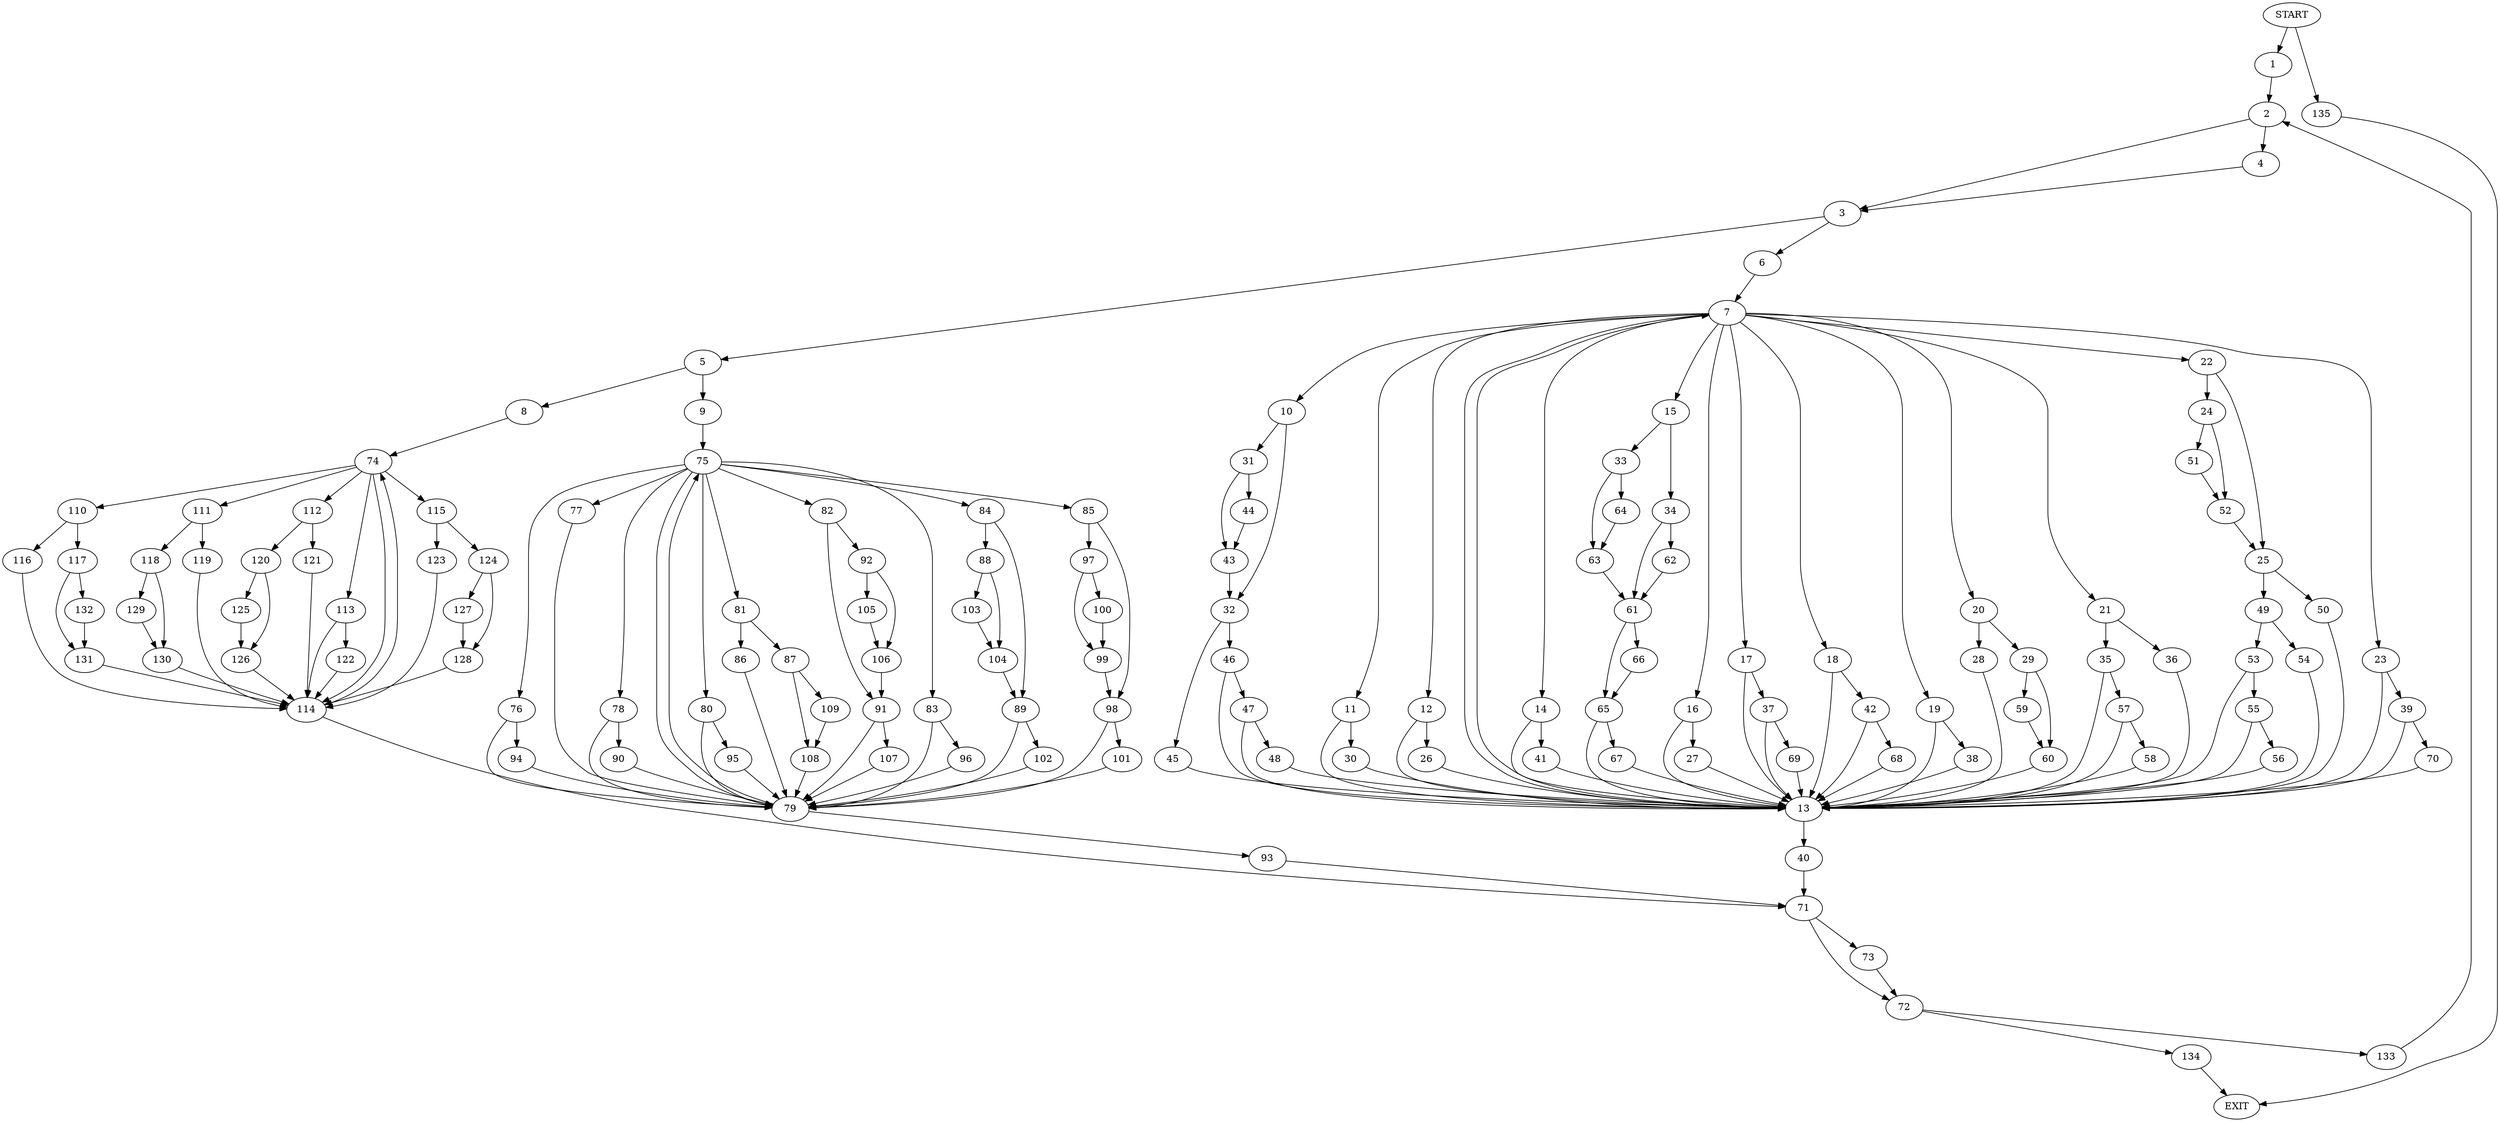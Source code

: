 digraph {
0 [label="START"]
136 [label="EXIT"]
0 -> 1
1 -> 2
2 -> 3
2 -> 4
4 -> 3
3 -> 5
3 -> 6
6 -> 7
5 -> 8
5 -> 9
7 -> 10
7 -> 11
7 -> 12
7 -> 13
7 -> 14
7 -> 15
7 -> 16
7 -> 17
7 -> 18
7 -> 19
7 -> 20
7 -> 21
7 -> 22
7 -> 23
22 -> 24
22 -> 25
12 -> 13
12 -> 26
16 -> 27
16 -> 13
20 -> 28
20 -> 29
11 -> 30
11 -> 13
10 -> 31
10 -> 32
15 -> 33
15 -> 34
21 -> 35
21 -> 36
17 -> 13
17 -> 37
19 -> 38
19 -> 13
23 -> 13
23 -> 39
13 -> 7
13 -> 40
14 -> 41
14 -> 13
18 -> 13
18 -> 42
31 -> 43
31 -> 44
32 -> 45
32 -> 46
44 -> 43
43 -> 32
45 -> 13
46 -> 47
46 -> 13
47 -> 48
47 -> 13
48 -> 13
25 -> 49
25 -> 50
24 -> 51
24 -> 52
52 -> 25
51 -> 52
49 -> 53
49 -> 54
50 -> 13
54 -> 13
53 -> 13
53 -> 55
55 -> 13
55 -> 56
56 -> 13
35 -> 13
35 -> 57
36 -> 13
57 -> 58
57 -> 13
58 -> 13
28 -> 13
29 -> 59
29 -> 60
59 -> 60
60 -> 13
34 -> 61
34 -> 62
33 -> 63
33 -> 64
64 -> 63
63 -> 61
61 -> 65
61 -> 66
62 -> 61
65 -> 67
65 -> 13
66 -> 65
67 -> 13
38 -> 13
42 -> 68
42 -> 13
68 -> 13
41 -> 13
37 -> 13
37 -> 69
69 -> 13
27 -> 13
30 -> 13
26 -> 13
39 -> 13
39 -> 70
70 -> 13
40 -> 71
71 -> 72
71 -> 73
8 -> 74
9 -> 75
75 -> 76
75 -> 77
75 -> 78
75 -> 79
75 -> 80
75 -> 81
75 -> 82
75 -> 83
75 -> 84
75 -> 85
81 -> 86
81 -> 87
84 -> 88
84 -> 89
77 -> 79
78 -> 90
78 -> 79
82 -> 91
82 -> 92
79 -> 93
79 -> 75
76 -> 94
76 -> 79
80 -> 79
80 -> 95
83 -> 96
83 -> 79
85 -> 97
85 -> 98
97 -> 99
97 -> 100
98 -> 79
98 -> 101
100 -> 99
99 -> 98
101 -> 79
89 -> 102
89 -> 79
88 -> 103
88 -> 104
103 -> 104
104 -> 89
102 -> 79
96 -> 79
92 -> 105
92 -> 106
91 -> 107
91 -> 79
106 -> 91
105 -> 106
107 -> 79
86 -> 79
87 -> 108
87 -> 109
108 -> 79
109 -> 108
94 -> 79
90 -> 79
95 -> 79
93 -> 71
74 -> 110
74 -> 111
74 -> 112
74 -> 113
74 -> 114
74 -> 115
114 -> 71
114 -> 74
110 -> 116
110 -> 117
111 -> 118
111 -> 119
112 -> 120
112 -> 121
113 -> 114
113 -> 122
115 -> 123
115 -> 124
121 -> 114
120 -> 125
120 -> 126
125 -> 126
126 -> 114
124 -> 127
124 -> 128
123 -> 114
127 -> 128
128 -> 114
122 -> 114
118 -> 129
118 -> 130
119 -> 114
129 -> 130
130 -> 114
117 -> 131
117 -> 132
116 -> 114
131 -> 114
132 -> 131
72 -> 133
72 -> 134
73 -> 72
134 -> 136
133 -> 2
0 -> 135
135 -> 136
}

